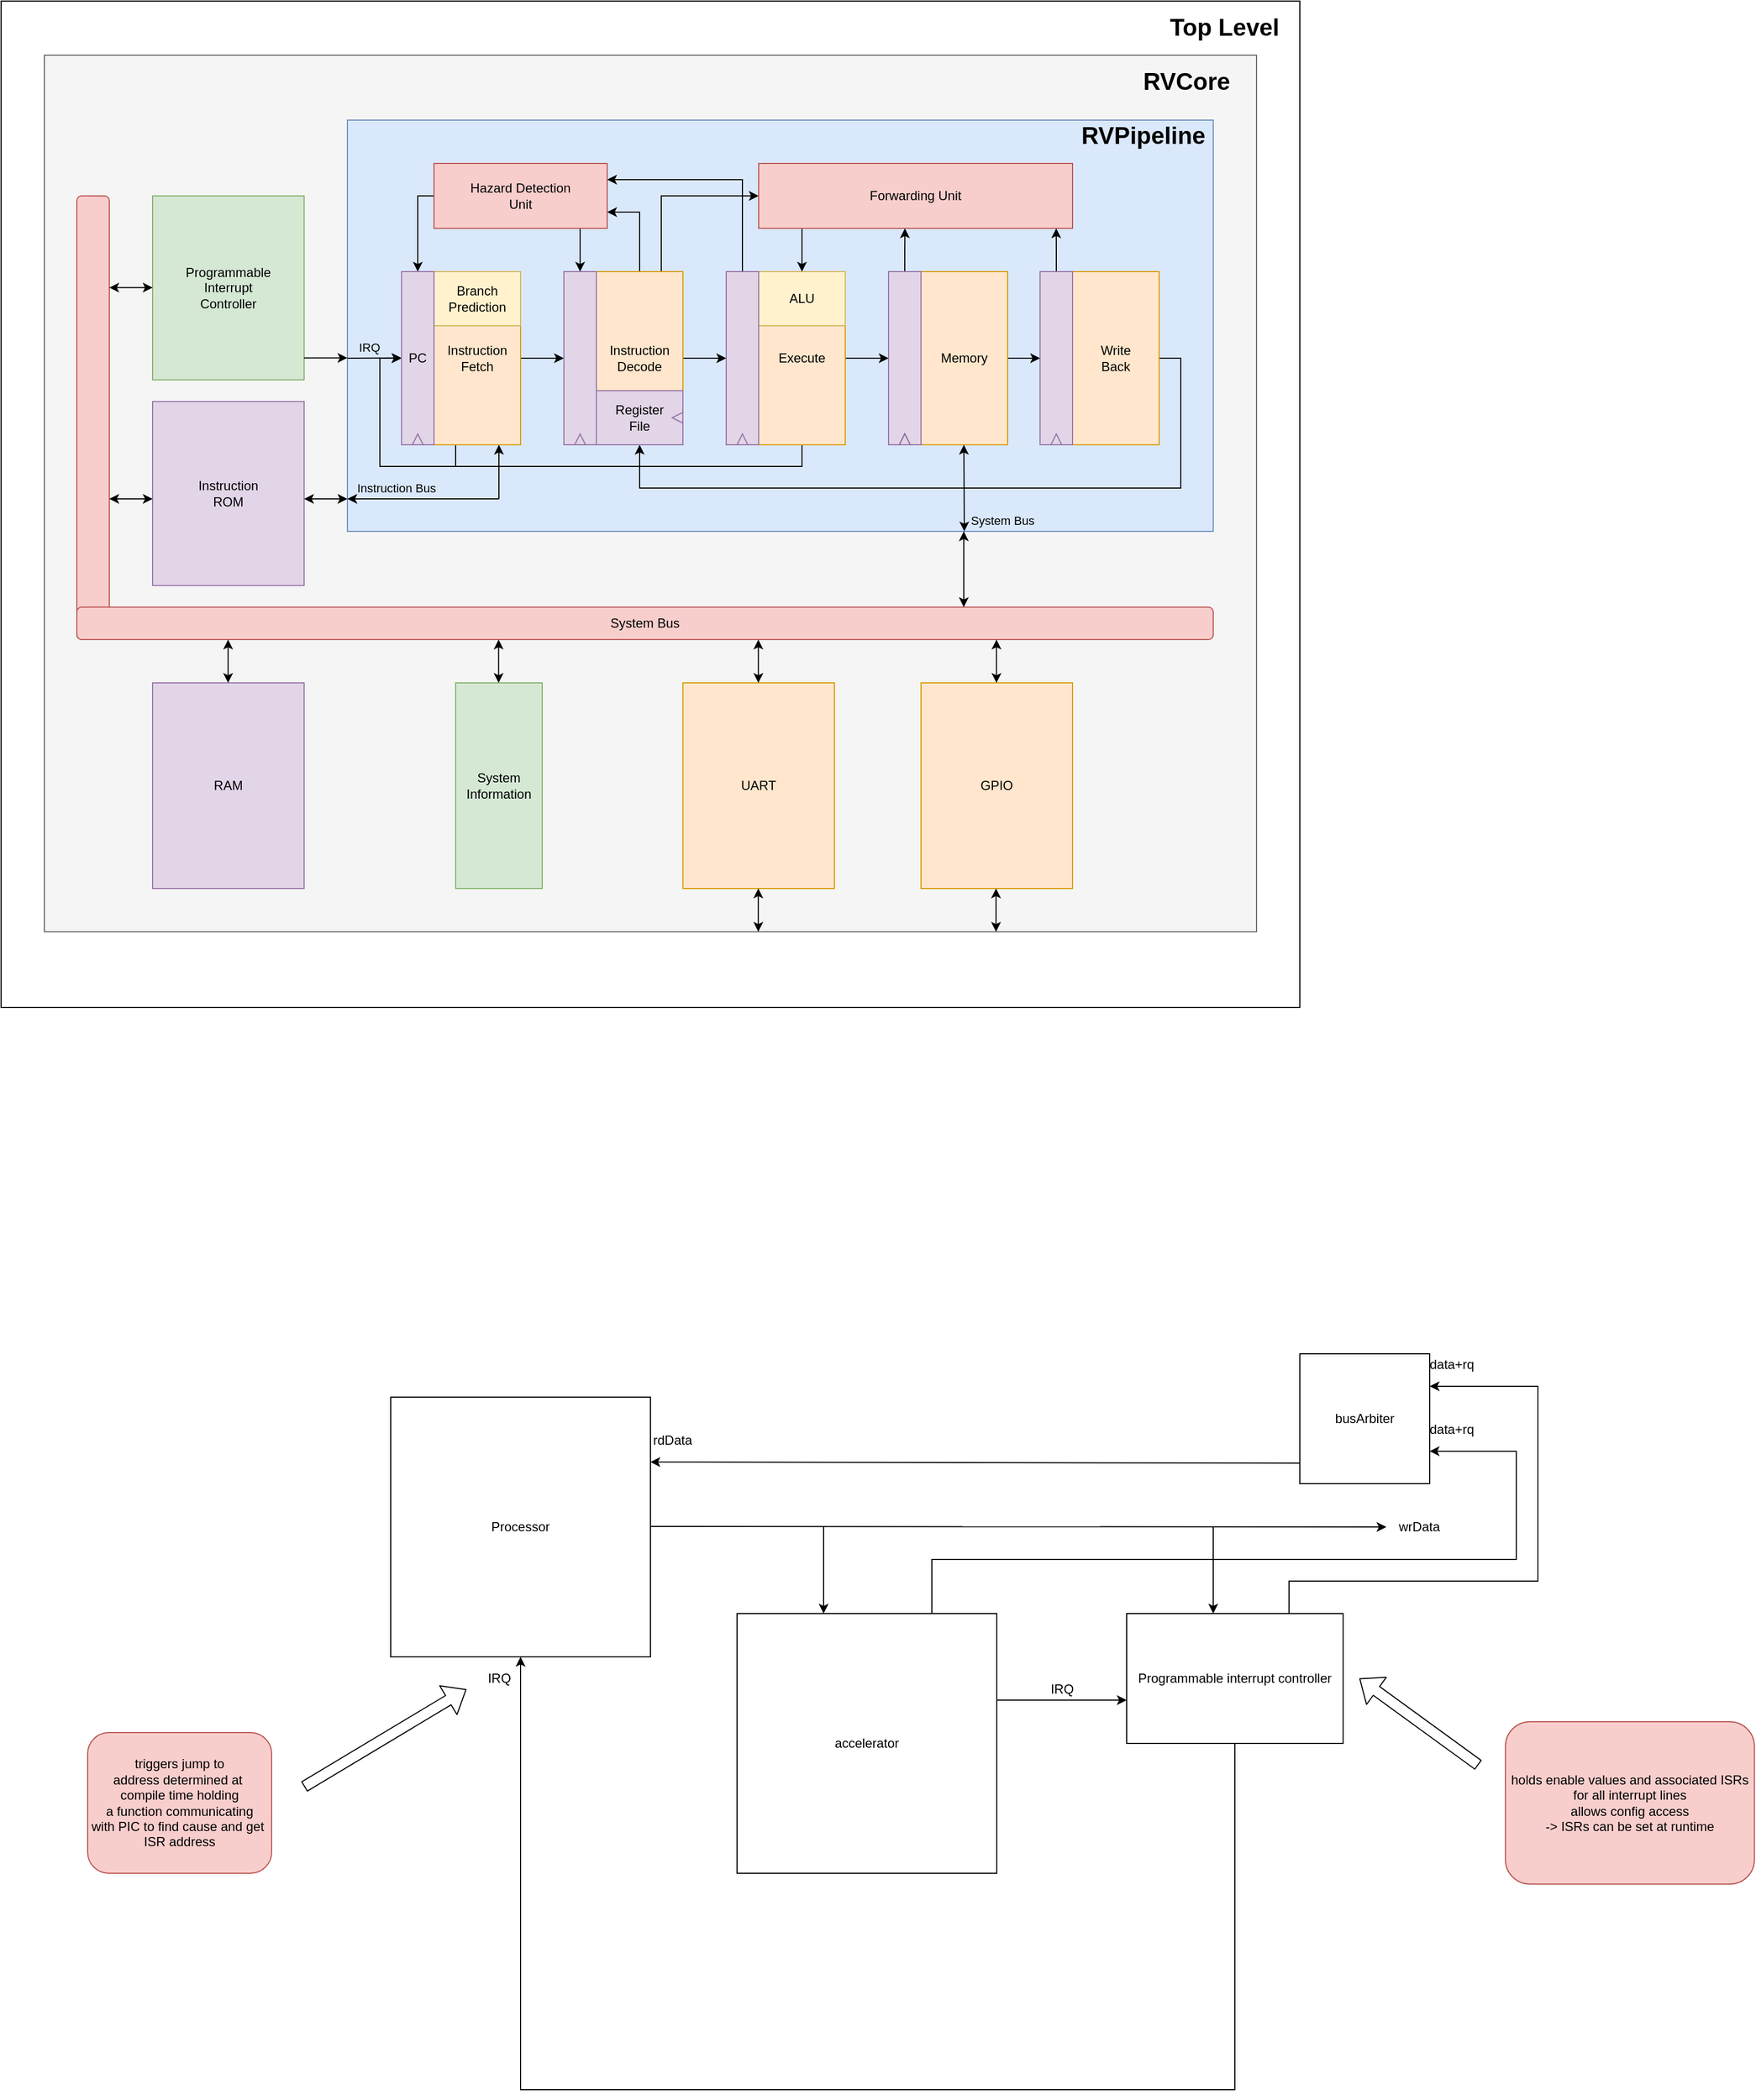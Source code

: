 <mxfile version="14.4.2" type="device"><diagram id="AuettWWO7xxf1hah0vhw" name="Page-1"><mxGraphModel dx="3792" dy="2276" grid="1" gridSize="10" guides="1" tooltips="1" connect="1" arrows="1" fold="1" page="1" pageScale="1" pageWidth="850" pageHeight="1100" math="0" shadow="0"><root><mxCell id="0"/><mxCell id="1" parent="0"/><mxCell id="Ws_V9kZGMgfKLOU-RoWJ-25" value="" style="rounded=0;whiteSpace=wrap;html=1;" vertex="1" parent="1"><mxGeometry x="-360" y="-970" width="1200" height="930" as="geometry"/></mxCell><mxCell id="Ws_V9kZGMgfKLOU-RoWJ-23" value="" style="rounded=0;whiteSpace=wrap;html=1;fillColor=#f5f5f5;strokeColor=#666666;fontColor=#333333;" vertex="1" parent="1"><mxGeometry x="-320" y="-920" width="1120" height="810" as="geometry"/></mxCell><mxCell id="d-sc0Rdw2SUb3iMjITWR-58" value="" style="rounded=0;whiteSpace=wrap;html=1;fillColor=#dae8fc;strokeColor=#6c8ebf;" parent="1" vertex="1"><mxGeometry x="-40" y="-860" width="800" height="380" as="geometry"/></mxCell><mxCell id="GqUSf6r4JUw9QJbbuZxP-1" value="Processor" style="rounded=0;whiteSpace=wrap;html=1;" parent="1" vertex="1"><mxGeometry y="320" width="240" height="240" as="geometry"/></mxCell><mxCell id="GqUSf6r4JUw9QJbbuZxP-2" value="" style="endArrow=classic;html=1;" parent="1" edge="1"><mxGeometry width="50" height="50" relative="1" as="geometry"><mxPoint x="240" y="439.5" as="sourcePoint"/><mxPoint x="920" y="440" as="targetPoint"/></mxGeometry></mxCell><mxCell id="GqUSf6r4JUw9QJbbuZxP-17" style="edgeStyle=orthogonalEdgeStyle;rounded=0;orthogonalLoop=1;jettySize=auto;html=1;exitX=0.75;exitY=0;exitDx=0;exitDy=0;entryX=1;entryY=0.75;entryDx=0;entryDy=0;" parent="1" source="GqUSf6r4JUw9QJbbuZxP-3" target="GqUSf6r4JUw9QJbbuZxP-6" edge="1"><mxGeometry relative="1" as="geometry"><Array as="points"><mxPoint x="500" y="470"/><mxPoint x="1040" y="470"/><mxPoint x="1040" y="370"/></Array></mxGeometry></mxCell><mxCell id="GqUSf6r4JUw9QJbbuZxP-3" value="accelerator" style="rounded=0;whiteSpace=wrap;html=1;" parent="1" vertex="1"><mxGeometry x="320" y="520" width="240" height="240" as="geometry"/></mxCell><mxCell id="GqUSf6r4JUw9QJbbuZxP-4" value="" style="endArrow=classic;html=1;" parent="1" edge="1"><mxGeometry width="50" height="50" relative="1" as="geometry"><mxPoint x="400" y="440" as="sourcePoint"/><mxPoint x="400" y="520" as="targetPoint"/></mxGeometry></mxCell><mxCell id="GqUSf6r4JUw9QJbbuZxP-5" value="wrData" style="text;html=1;align=center;verticalAlign=middle;resizable=0;points=[];autosize=1;" parent="1" vertex="1"><mxGeometry x="925" y="430" width="50" height="20" as="geometry"/></mxCell><mxCell id="GqUSf6r4JUw9QJbbuZxP-6" value="busArbiter" style="rounded=0;whiteSpace=wrap;html=1;" parent="1" vertex="1"><mxGeometry x="840" y="280" width="120" height="120" as="geometry"/></mxCell><mxCell id="GqUSf6r4JUw9QJbbuZxP-7" value="" style="endArrow=classic;html=1;" parent="1" edge="1"><mxGeometry width="50" height="50" relative="1" as="geometry"><mxPoint x="840" y="381" as="sourcePoint"/><mxPoint x="240" y="380" as="targetPoint"/></mxGeometry></mxCell><mxCell id="GqUSf6r4JUw9QJbbuZxP-8" value="rdData" style="text;html=1;align=center;verticalAlign=middle;resizable=0;points=[];autosize=1;" parent="1" vertex="1"><mxGeometry x="235" y="350" width="50" height="20" as="geometry"/></mxCell><mxCell id="GqUSf6r4JUw9QJbbuZxP-14" style="edgeStyle=orthogonalEdgeStyle;rounded=0;orthogonalLoop=1;jettySize=auto;html=1;exitX=0.5;exitY=1;exitDx=0;exitDy=0;entryX=0.5;entryY=1;entryDx=0;entryDy=0;" parent="1" source="GqUSf6r4JUw9QJbbuZxP-9" target="GqUSf6r4JUw9QJbbuZxP-1" edge="1"><mxGeometry relative="1" as="geometry"><Array as="points"><mxPoint x="780" y="960"/><mxPoint x="120" y="960"/></Array></mxGeometry></mxCell><mxCell id="GqUSf6r4JUw9QJbbuZxP-18" style="edgeStyle=orthogonalEdgeStyle;rounded=0;orthogonalLoop=1;jettySize=auto;html=1;exitX=0.75;exitY=0;exitDx=0;exitDy=0;entryX=1;entryY=0.25;entryDx=0;entryDy=0;" parent="1" source="GqUSf6r4JUw9QJbbuZxP-9" target="GqUSf6r4JUw9QJbbuZxP-6" edge="1"><mxGeometry relative="1" as="geometry"><Array as="points"><mxPoint x="830" y="490"/><mxPoint x="1060" y="490"/><mxPoint x="1060" y="310"/></Array></mxGeometry></mxCell><mxCell id="GqUSf6r4JUw9QJbbuZxP-9" value="Programmable interrupt controller" style="rounded=0;whiteSpace=wrap;html=1;" parent="1" vertex="1"><mxGeometry x="680" y="520" width="200" height="120" as="geometry"/></mxCell><mxCell id="GqUSf6r4JUw9QJbbuZxP-10" value="" style="endArrow=classic;html=1;" parent="1" edge="1"><mxGeometry width="50" height="50" relative="1" as="geometry"><mxPoint x="760" y="440" as="sourcePoint"/><mxPoint x="760" y="520" as="targetPoint"/></mxGeometry></mxCell><mxCell id="GqUSf6r4JUw9QJbbuZxP-11" value="" style="endArrow=classic;html=1;" parent="1" edge="1"><mxGeometry width="50" height="50" relative="1" as="geometry"><mxPoint x="560" y="600" as="sourcePoint"/><mxPoint x="680" y="600" as="targetPoint"/></mxGeometry></mxCell><mxCell id="GqUSf6r4JUw9QJbbuZxP-12" value="IRQ" style="text;html=1;align=center;verticalAlign=middle;resizable=0;points=[];autosize=1;" parent="1" vertex="1"><mxGeometry x="600" y="580" width="40" height="20" as="geometry"/></mxCell><mxCell id="GqUSf6r4JUw9QJbbuZxP-15" value="IRQ" style="text;html=1;align=center;verticalAlign=middle;resizable=0;points=[];autosize=1;" parent="1" vertex="1"><mxGeometry x="80" y="570" width="40" height="20" as="geometry"/></mxCell><mxCell id="GqUSf6r4JUw9QJbbuZxP-19" value="data+rq" style="text;html=1;align=center;verticalAlign=middle;resizable=0;points=[];autosize=1;" parent="1" vertex="1"><mxGeometry x="950" y="280" width="60" height="20" as="geometry"/></mxCell><mxCell id="GqUSf6r4JUw9QJbbuZxP-20" value="data+rq" style="text;html=1;align=center;verticalAlign=middle;resizable=0;points=[];autosize=1;" parent="1" vertex="1"><mxGeometry x="950" y="340" width="60" height="20" as="geometry"/></mxCell><mxCell id="GqUSf6r4JUw9QJbbuZxP-22" value="triggers jump to&lt;br&gt;address determined at&amp;nbsp;&lt;br&gt;compile time holding&lt;br&gt;a function communicating&lt;br&gt;with PIC to find cause and get&amp;nbsp;&lt;br&gt;ISR address" style="rounded=1;whiteSpace=wrap;html=1;fillColor=#f8cecc;strokeColor=#b85450;" parent="1" vertex="1"><mxGeometry x="-280" y="630" width="170" height="130" as="geometry"/></mxCell><mxCell id="GqUSf6r4JUw9QJbbuZxP-23" value="" style="shape=flexArrow;endArrow=classic;html=1;" parent="1" edge="1"><mxGeometry width="50" height="50" relative="1" as="geometry"><mxPoint x="-80" y="680" as="sourcePoint"/><mxPoint x="70" y="590" as="targetPoint"/></mxGeometry></mxCell><mxCell id="GqUSf6r4JUw9QJbbuZxP-24" value="holds enable values and associated ISRs for all interrupt lines&lt;br&gt;allows config access&lt;br&gt;-&amp;gt; ISRs can be set at runtime" style="rounded=1;whiteSpace=wrap;html=1;fillColor=#f8cecc;strokeColor=#b85450;" parent="1" vertex="1"><mxGeometry x="1030" y="620" width="230" height="150" as="geometry"/></mxCell><mxCell id="GqUSf6r4JUw9QJbbuZxP-25" value="" style="shape=flexArrow;endArrow=classic;html=1;" parent="1" edge="1"><mxGeometry width="50" height="50" relative="1" as="geometry"><mxPoint x="1005" y="660" as="sourcePoint"/><mxPoint x="895" y="580" as="targetPoint"/></mxGeometry></mxCell><mxCell id="d-sc0Rdw2SUb3iMjITWR-28" style="edgeStyle=orthogonalEdgeStyle;rounded=0;orthogonalLoop=1;jettySize=auto;html=1;exitX=1;exitY=0.5;exitDx=0;exitDy=0;entryX=0;entryY=0.5;entryDx=0;entryDy=0;" parent="1" source="d-sc0Rdw2SUb3iMjITWR-1" target="d-sc0Rdw2SUb3iMjITWR-22" edge="1"><mxGeometry relative="1" as="geometry"/></mxCell><mxCell id="d-sc0Rdw2SUb3iMjITWR-56" style="edgeStyle=orthogonalEdgeStyle;rounded=0;orthogonalLoop=1;jettySize=auto;html=1;exitX=0.25;exitY=1;exitDx=0;exitDy=0;entryX=0;entryY=0.5;entryDx=0;entryDy=0;" parent="1" source="d-sc0Rdw2SUb3iMjITWR-1" target="d-sc0Rdw2SUb3iMjITWR-2" edge="1"><mxGeometry relative="1" as="geometry"><Array as="points"><mxPoint x="60" y="-540"/><mxPoint x="-10" y="-540"/><mxPoint x="-10" y="-640"/></Array></mxGeometry></mxCell><mxCell id="d-sc0Rdw2SUb3iMjITWR-1" value="Instruction&lt;br&gt;Fetch" style="rounded=0;whiteSpace=wrap;html=1;fillColor=#ffe6cc;strokeColor=#d79b00;" parent="1" vertex="1"><mxGeometry x="40" y="-720" width="80" height="160" as="geometry"/></mxCell><mxCell id="d-sc0Rdw2SUb3iMjITWR-27" style="edgeStyle=orthogonalEdgeStyle;rounded=0;orthogonalLoop=1;jettySize=auto;html=1;exitX=1;exitY=0.5;exitDx=0;exitDy=0;entryX=0;entryY=0.5;entryDx=0;entryDy=0;" parent="1" source="d-sc0Rdw2SUb3iMjITWR-4" target="d-sc0Rdw2SUb3iMjITWR-24" edge="1"><mxGeometry relative="1" as="geometry"/></mxCell><mxCell id="d-sc0Rdw2SUb3iMjITWR-48" style="edgeStyle=orthogonalEdgeStyle;rounded=0;orthogonalLoop=1;jettySize=auto;html=1;exitX=0.75;exitY=0;exitDx=0;exitDy=0;entryX=0;entryY=0.5;entryDx=0;entryDy=0;" parent="1" source="d-sc0Rdw2SUb3iMjITWR-4" target="d-sc0Rdw2SUb3iMjITWR-43" edge="1"><mxGeometry relative="1" as="geometry"><Array as="points"><mxPoint x="250" y="-790"/></Array></mxGeometry></mxCell><mxCell id="d-sc0Rdw2SUb3iMjITWR-54" style="edgeStyle=orthogonalEdgeStyle;rounded=0;orthogonalLoop=1;jettySize=auto;html=1;exitX=0.5;exitY=0;exitDx=0;exitDy=0;entryX=1;entryY=0.75;entryDx=0;entryDy=0;" parent="1" source="d-sc0Rdw2SUb3iMjITWR-4" target="d-sc0Rdw2SUb3iMjITWR-49" edge="1"><mxGeometry relative="1" as="geometry"/></mxCell><mxCell id="d-sc0Rdw2SUb3iMjITWR-4" value="Instruction&lt;br&gt;Decode" style="rounded=0;whiteSpace=wrap;html=1;fillColor=#ffe6cc;strokeColor=#d79b00;" parent="1" vertex="1"><mxGeometry x="190" y="-720" width="80" height="160" as="geometry"/></mxCell><mxCell id="d-sc0Rdw2SUb3iMjITWR-32" style="edgeStyle=orthogonalEdgeStyle;rounded=0;orthogonalLoop=1;jettySize=auto;html=1;exitX=1;exitY=0.5;exitDx=0;exitDy=0;entryX=0;entryY=0.5;entryDx=0;entryDy=0;" parent="1" source="d-sc0Rdw2SUb3iMjITWR-8" target="d-sc0Rdw2SUb3iMjITWR-29" edge="1"><mxGeometry relative="1" as="geometry"/></mxCell><mxCell id="d-sc0Rdw2SUb3iMjITWR-55" style="edgeStyle=orthogonalEdgeStyle;rounded=0;orthogonalLoop=1;jettySize=auto;html=1;exitX=0.5;exitY=1;exitDx=0;exitDy=0;entryX=0;entryY=0.5;entryDx=0;entryDy=0;" parent="1" source="d-sc0Rdw2SUb3iMjITWR-8" target="d-sc0Rdw2SUb3iMjITWR-2" edge="1"><mxGeometry relative="1" as="geometry"><Array as="points"><mxPoint x="380" y="-540"/><mxPoint x="-10" y="-540"/><mxPoint x="-10" y="-640"/></Array></mxGeometry></mxCell><mxCell id="d-sc0Rdw2SUb3iMjITWR-8" value="Execute" style="rounded=0;whiteSpace=wrap;html=1;fillColor=#ffe6cc;strokeColor=#d79b00;" parent="1" vertex="1"><mxGeometry x="340" y="-720" width="80" height="160" as="geometry"/></mxCell><mxCell id="d-sc0Rdw2SUb3iMjITWR-35" style="edgeStyle=orthogonalEdgeStyle;rounded=0;orthogonalLoop=1;jettySize=auto;html=1;exitX=1;exitY=0.5;exitDx=0;exitDy=0;" parent="1" source="d-sc0Rdw2SUb3iMjITWR-12" target="d-sc0Rdw2SUb3iMjITWR-33" edge="1"><mxGeometry relative="1" as="geometry"/></mxCell><mxCell id="d-sc0Rdw2SUb3iMjITWR-12" value="Memory" style="rounded=0;whiteSpace=wrap;html=1;fillColor=#ffe6cc;strokeColor=#d79b00;" parent="1" vertex="1"><mxGeometry x="490" y="-720" width="80" height="160" as="geometry"/></mxCell><mxCell id="d-sc0Rdw2SUb3iMjITWR-36" style="edgeStyle=orthogonalEdgeStyle;rounded=0;orthogonalLoop=1;jettySize=auto;html=1;exitX=1;exitY=0.5;exitDx=0;exitDy=0;entryX=0.5;entryY=1;entryDx=0;entryDy=0;" parent="1" source="d-sc0Rdw2SUb3iMjITWR-16" target="d-sc0Rdw2SUb3iMjITWR-38" edge="1"><mxGeometry relative="1" as="geometry"><Array as="points"><mxPoint x="730" y="-640"/><mxPoint x="730" y="-520"/><mxPoint x="230" y="-520"/></Array></mxGeometry></mxCell><mxCell id="d-sc0Rdw2SUb3iMjITWR-16" value="Write&lt;br&gt;Back" style="rounded=0;whiteSpace=wrap;html=1;fillColor=#ffe6cc;strokeColor=#d79b00;" parent="1" vertex="1"><mxGeometry x="630" y="-720" width="80" height="160" as="geometry"/></mxCell><mxCell id="d-sc0Rdw2SUb3iMjITWR-22" value="" style="rounded=0;whiteSpace=wrap;html=1;fillColor=#e1d5e7;strokeColor=#9673a6;" parent="1" vertex="1"><mxGeometry x="160" y="-720" width="30" height="160" as="geometry"/></mxCell><mxCell id="d-sc0Rdw2SUb3iMjITWR-23" value="" style="triangle;whiteSpace=wrap;html=1;rotation=-90;fillColor=#e1d5e7;strokeColor=#9673a6;" parent="1" vertex="1"><mxGeometry x="170" y="-570" width="10" height="10" as="geometry"/></mxCell><mxCell id="d-sc0Rdw2SUb3iMjITWR-50" style="edgeStyle=orthogonalEdgeStyle;rounded=0;orthogonalLoop=1;jettySize=auto;html=1;exitX=0.5;exitY=0;exitDx=0;exitDy=0;entryX=1;entryY=0.25;entryDx=0;entryDy=0;" parent="1" source="d-sc0Rdw2SUb3iMjITWR-24" target="d-sc0Rdw2SUb3iMjITWR-49" edge="1"><mxGeometry relative="1" as="geometry"/></mxCell><mxCell id="d-sc0Rdw2SUb3iMjITWR-46" style="edgeStyle=orthogonalEdgeStyle;rounded=0;orthogonalLoop=1;jettySize=auto;html=1;exitX=0.5;exitY=0;exitDx=0;exitDy=0;entryX=0.466;entryY=1;entryDx=0;entryDy=0;entryPerimeter=0;" parent="1" source="d-sc0Rdw2SUb3iMjITWR-29" target="d-sc0Rdw2SUb3iMjITWR-43" edge="1"><mxGeometry relative="1" as="geometry"/></mxCell><mxCell id="d-sc0Rdw2SUb3iMjITWR-29" value="" style="rounded=0;whiteSpace=wrap;html=1;fillColor=#e1d5e7;strokeColor=#9673a6;" parent="1" vertex="1"><mxGeometry x="460" y="-720" width="30" height="160" as="geometry"/></mxCell><mxCell id="d-sc0Rdw2SUb3iMjITWR-30" value="" style="triangle;whiteSpace=wrap;html=1;rotation=-90;" parent="1" vertex="1"><mxGeometry x="470" y="-570" width="10" height="10" as="geometry"/></mxCell><mxCell id="d-sc0Rdw2SUb3iMjITWR-45" style="edgeStyle=orthogonalEdgeStyle;rounded=0;orthogonalLoop=1;jettySize=auto;html=1;exitX=0.5;exitY=0;exitDx=0;exitDy=0;entryX=0.948;entryY=1;entryDx=0;entryDy=0;entryPerimeter=0;" parent="1" source="d-sc0Rdw2SUb3iMjITWR-33" target="d-sc0Rdw2SUb3iMjITWR-43" edge="1"><mxGeometry relative="1" as="geometry"/></mxCell><mxCell id="d-sc0Rdw2SUb3iMjITWR-33" value="" style="rounded=0;whiteSpace=wrap;html=1;fillColor=#e1d5e7;strokeColor=#9673a6;" parent="1" vertex="1"><mxGeometry x="600" y="-720" width="30" height="160" as="geometry"/></mxCell><mxCell id="d-sc0Rdw2SUb3iMjITWR-34" value="" style="triangle;whiteSpace=wrap;html=1;rotation=-90;fillColor=#e1d5e7;strokeColor=#9673a6;" parent="1" vertex="1"><mxGeometry x="610" y="-570" width="10" height="10" as="geometry"/></mxCell><mxCell id="d-sc0Rdw2SUb3iMjITWR-37" value="Branch&lt;br&gt;Prediction" style="rounded=0;whiteSpace=wrap;html=1;fillColor=#fff2cc;strokeColor=#d6b656;" parent="1" vertex="1"><mxGeometry x="40" y="-720" width="80" height="50" as="geometry"/></mxCell><mxCell id="d-sc0Rdw2SUb3iMjITWR-38" value="Register&lt;br&gt;File" style="rounded=0;whiteSpace=wrap;html=1;fillColor=#e1d5e7;strokeColor=#9673a6;" parent="1" vertex="1"><mxGeometry x="190" y="-610" width="80" height="50" as="geometry"/></mxCell><mxCell id="d-sc0Rdw2SUb3iMjITWR-39" value="" style="triangle;whiteSpace=wrap;html=1;rotation=-180;fillColor=#e1d5e7;strokeColor=#9673a6;" parent="1" vertex="1"><mxGeometry x="260" y="-590" width="10" height="10" as="geometry"/></mxCell><mxCell id="d-sc0Rdw2SUb3iMjITWR-40" value="ALU" style="rounded=0;whiteSpace=wrap;html=1;fillColor=#fff2cc;strokeColor=#d6b656;" parent="1" vertex="1"><mxGeometry x="340" y="-720" width="80" height="50" as="geometry"/></mxCell><mxCell id="d-sc0Rdw2SUb3iMjITWR-42" value="" style="triangle;whiteSpace=wrap;html=1;rotation=-90;fillColor=#e1d5e7;strokeColor=#9673a6;" parent="1" vertex="1"><mxGeometry x="470" y="-570" width="10" height="10" as="geometry"/></mxCell><mxCell id="d-sc0Rdw2SUb3iMjITWR-47" style="edgeStyle=orthogonalEdgeStyle;rounded=0;orthogonalLoop=1;jettySize=auto;html=1;exitX=0.25;exitY=1;exitDx=0;exitDy=0;entryX=0.5;entryY=0;entryDx=0;entryDy=0;" parent="1" source="d-sc0Rdw2SUb3iMjITWR-43" target="d-sc0Rdw2SUb3iMjITWR-40" edge="1"><mxGeometry relative="1" as="geometry"><Array as="points"><mxPoint x="380" y="-760"/></Array></mxGeometry></mxCell><mxCell id="d-sc0Rdw2SUb3iMjITWR-43" value="Forwarding Unit" style="rounded=0;whiteSpace=wrap;html=1;fillColor=#f8cecc;strokeColor=#b85450;" parent="1" vertex="1"><mxGeometry x="340" y="-820" width="290" height="60" as="geometry"/></mxCell><mxCell id="d-sc0Rdw2SUb3iMjITWR-52" style="edgeStyle=orthogonalEdgeStyle;rounded=0;orthogonalLoop=1;jettySize=auto;html=1;exitX=0;exitY=0.5;exitDx=0;exitDy=0;entryX=0.5;entryY=0;entryDx=0;entryDy=0;" parent="1" source="d-sc0Rdw2SUb3iMjITWR-49" target="d-sc0Rdw2SUb3iMjITWR-2" edge="1"><mxGeometry relative="1" as="geometry"><Array as="points"><mxPoint x="25" y="-790"/></Array></mxGeometry></mxCell><mxCell id="d-sc0Rdw2SUb3iMjITWR-53" style="edgeStyle=orthogonalEdgeStyle;rounded=0;orthogonalLoop=1;jettySize=auto;html=1;exitX=0.75;exitY=1;exitDx=0;exitDy=0;entryX=0.5;entryY=0;entryDx=0;entryDy=0;" parent="1" source="d-sc0Rdw2SUb3iMjITWR-49" target="d-sc0Rdw2SUb3iMjITWR-22" edge="1"><mxGeometry relative="1" as="geometry"><Array as="points"><mxPoint x="175" y="-760"/></Array></mxGeometry></mxCell><mxCell id="d-sc0Rdw2SUb3iMjITWR-49" value="Hazard Detection&lt;br&gt;Unit" style="rounded=0;whiteSpace=wrap;html=1;fillColor=#f8cecc;strokeColor=#b85450;" parent="1" vertex="1"><mxGeometry x="40" y="-820" width="160" height="60" as="geometry"/></mxCell><mxCell id="d-sc0Rdw2SUb3iMjITWR-57" value="" style="endArrow=classic;startArrow=classic;html=1;" parent="1" edge="1"><mxGeometry width="50" height="50" relative="1" as="geometry"><mxPoint x="530" y="-480" as="sourcePoint"/><mxPoint x="529.58" y="-560" as="targetPoint"/></mxGeometry></mxCell><mxCell id="d-sc0Rdw2SUb3iMjITWR-59" value="RVPipeline" style="text;html=1;align=center;verticalAlign=middle;resizable=0;points=[];autosize=1;fontStyle=1;fontSize=22;" parent="1" vertex="1"><mxGeometry x="630" y="-860" width="130" height="30" as="geometry"/></mxCell><mxCell id="d-sc0Rdw2SUb3iMjITWR-60" value="" style="endArrow=classic;html=1;fontSize=22;" parent="1" edge="1"><mxGeometry width="50" height="50" relative="1" as="geometry"><mxPoint x="-40" y="-640" as="sourcePoint"/><mxPoint x="10" y="-640.24" as="targetPoint"/></mxGeometry></mxCell><mxCell id="d-sc0Rdw2SUb3iMjITWR-61" value="&lt;font style=&quot;font-size: 11px&quot;&gt;Instruction Bus&lt;/font&gt;" style="text;html=1;align=center;verticalAlign=middle;resizable=0;points=[];autosize=1;fontSize=11;" parent="1" vertex="1"><mxGeometry x="-40" y="-530" width="90" height="20" as="geometry"/></mxCell><mxCell id="d-sc0Rdw2SUb3iMjITWR-62" value="&lt;font style=&quot;font-size: 11px&quot;&gt;System Bus&lt;/font&gt;" style="text;html=1;align=center;verticalAlign=middle;resizable=0;points=[];autosize=1;fontSize=11;" parent="1" vertex="1"><mxGeometry x="530" y="-500" width="70" height="20" as="geometry"/></mxCell><mxCell id="d-sc0Rdw2SUb3iMjITWR-63" value="&lt;font style=&quot;font-size: 11px;&quot;&gt;IRQ&lt;/font&gt;" style="text;html=1;align=center;verticalAlign=middle;resizable=0;points=[];autosize=1;fontSize=11;" parent="1" vertex="1"><mxGeometry x="-40" y="-660" width="40" height="20" as="geometry"/></mxCell><mxCell id="Ws_V9kZGMgfKLOU-RoWJ-2" value="" style="endArrow=classic;startArrow=classic;html=1;" edge="1" parent="1"><mxGeometry width="50" height="50" relative="1" as="geometry"><mxPoint x="-80" y="-510" as="sourcePoint"/><mxPoint x="-40" y="-510" as="targetPoint"/></mxGeometry></mxCell><mxCell id="Ws_V9kZGMgfKLOU-RoWJ-3" value="Programmable&lt;br&gt;Interrupt&lt;br&gt;Controller" style="rounded=0;whiteSpace=wrap;html=1;fillColor=#d5e8d4;strokeColor=#82b366;" vertex="1" parent="1"><mxGeometry x="-220" y="-790" width="140" height="170" as="geometry"/></mxCell><mxCell id="Ws_V9kZGMgfKLOU-RoWJ-4" value="" style="endArrow=classic;html=1;" edge="1" parent="1"><mxGeometry width="50" height="50" relative="1" as="geometry"><mxPoint x="-80" y="-640.28" as="sourcePoint"/><mxPoint x="-40" y="-640.28" as="targetPoint"/></mxGeometry></mxCell><mxCell id="Ws_V9kZGMgfKLOU-RoWJ-5" value="Instruction&lt;br&gt;ROM" style="rounded=0;whiteSpace=wrap;html=1;fillColor=#e1d5e7;strokeColor=#9673a6;" vertex="1" parent="1"><mxGeometry x="-220" y="-600" width="140" height="170" as="geometry"/></mxCell><mxCell id="Ws_V9kZGMgfKLOU-RoWJ-6" value="" style="endArrow=classic;html=1;" edge="1" parent="1"><mxGeometry width="50" height="50" relative="1" as="geometry"><mxPoint x="100" y="-510" as="sourcePoint"/><mxPoint x="100" y="-560" as="targetPoint"/></mxGeometry></mxCell><mxCell id="Ws_V9kZGMgfKLOU-RoWJ-7" value="" style="endArrow=classic;html=1;" edge="1" parent="1"><mxGeometry width="50" height="50" relative="1" as="geometry"><mxPoint x="100" y="-510" as="sourcePoint"/><mxPoint x="-40" y="-510" as="targetPoint"/></mxGeometry></mxCell><mxCell id="Ws_V9kZGMgfKLOU-RoWJ-9" value="" style="rounded=1;whiteSpace=wrap;html=1;fillColor=#f8cecc;strokeColor=#b85450;" vertex="1" parent="1"><mxGeometry x="-290" y="-790" width="30" height="410" as="geometry"/></mxCell><mxCell id="Ws_V9kZGMgfKLOU-RoWJ-1" value="System Bus" style="rounded=1;whiteSpace=wrap;html=1;fillColor=#f8cecc;strokeColor=#b85450;" vertex="1" parent="1"><mxGeometry x="-290" y="-410" width="1050" height="30" as="geometry"/></mxCell><mxCell id="Ws_V9kZGMgfKLOU-RoWJ-10" value="" style="endArrow=classic;startArrow=classic;html=1;" edge="1" parent="1"><mxGeometry width="50" height="50" relative="1" as="geometry"><mxPoint x="-260" y="-510" as="sourcePoint"/><mxPoint x="-220" y="-510" as="targetPoint"/></mxGeometry></mxCell><mxCell id="Ws_V9kZGMgfKLOU-RoWJ-11" value="" style="endArrow=classic;startArrow=classic;html=1;" edge="1" parent="1"><mxGeometry width="50" height="50" relative="1" as="geometry"><mxPoint x="-260" y="-705.24" as="sourcePoint"/><mxPoint x="-220" y="-705.24" as="targetPoint"/></mxGeometry></mxCell><mxCell id="Ws_V9kZGMgfKLOU-RoWJ-12" value="" style="endArrow=classic;startArrow=classic;html=1;" edge="1" parent="1"><mxGeometry width="50" height="50" relative="1" as="geometry"><mxPoint x="529.52" y="-410" as="sourcePoint"/><mxPoint x="529.52" y="-480" as="targetPoint"/></mxGeometry></mxCell><mxCell id="Ws_V9kZGMgfKLOU-RoWJ-13" value="RAM" style="rounded=0;whiteSpace=wrap;html=1;fillColor=#e1d5e7;strokeColor=#9673a6;" vertex="1" parent="1"><mxGeometry x="-220" y="-340" width="140" height="190" as="geometry"/></mxCell><mxCell id="Ws_V9kZGMgfKLOU-RoWJ-14" value="" style="endArrow=classic;startArrow=classic;html=1;" edge="1" parent="1"><mxGeometry width="50" height="50" relative="1" as="geometry"><mxPoint x="-150.24" y="-340" as="sourcePoint"/><mxPoint x="-150.24" y="-380" as="targetPoint"/></mxGeometry></mxCell><mxCell id="Ws_V9kZGMgfKLOU-RoWJ-15" value="UART" style="rounded=0;whiteSpace=wrap;html=1;fillColor=#ffe6cc;strokeColor=#d79b00;" vertex="1" parent="1"><mxGeometry x="270" y="-340" width="140" height="190" as="geometry"/></mxCell><mxCell id="Ws_V9kZGMgfKLOU-RoWJ-16" value="System&lt;br&gt;Information" style="rounded=0;whiteSpace=wrap;html=1;fillColor=#d5e8d4;strokeColor=#82b366;" vertex="1" parent="1"><mxGeometry x="60" y="-340" width="80" height="190" as="geometry"/></mxCell><mxCell id="Ws_V9kZGMgfKLOU-RoWJ-17" value="" style="endArrow=classic;startArrow=classic;html=1;" edge="1" parent="1"><mxGeometry width="50" height="50" relative="1" as="geometry"><mxPoint x="99.71" y="-340" as="sourcePoint"/><mxPoint x="99.71" y="-380" as="targetPoint"/></mxGeometry></mxCell><mxCell id="Ws_V9kZGMgfKLOU-RoWJ-18" value="" style="endArrow=classic;startArrow=classic;html=1;" edge="1" parent="1"><mxGeometry width="50" height="50" relative="1" as="geometry"><mxPoint x="339.71" y="-340" as="sourcePoint"/><mxPoint x="339.71" y="-380" as="targetPoint"/></mxGeometry></mxCell><mxCell id="Ws_V9kZGMgfKLOU-RoWJ-19" value="GPIO" style="rounded=0;whiteSpace=wrap;html=1;fillColor=#ffe6cc;strokeColor=#d79b00;" vertex="1" parent="1"><mxGeometry x="490" y="-340" width="140" height="190" as="geometry"/></mxCell><mxCell id="Ws_V9kZGMgfKLOU-RoWJ-20" value="" style="endArrow=classic;startArrow=classic;html=1;" edge="1" parent="1"><mxGeometry width="50" height="50" relative="1" as="geometry"><mxPoint x="559.71" y="-340" as="sourcePoint"/><mxPoint x="559.71" y="-380" as="targetPoint"/></mxGeometry></mxCell><mxCell id="Ws_V9kZGMgfKLOU-RoWJ-21" value="" style="endArrow=classic;startArrow=classic;html=1;" edge="1" parent="1"><mxGeometry width="50" height="50" relative="1" as="geometry"><mxPoint x="339.66" y="-110" as="sourcePoint"/><mxPoint x="339.66" y="-150" as="targetPoint"/></mxGeometry></mxCell><mxCell id="Ws_V9kZGMgfKLOU-RoWJ-22" value="" style="endArrow=classic;startArrow=classic;html=1;" edge="1" parent="1"><mxGeometry width="50" height="50" relative="1" as="geometry"><mxPoint x="559.31" y="-110" as="sourcePoint"/><mxPoint x="559.31" y="-150" as="targetPoint"/></mxGeometry></mxCell><mxCell id="Ws_V9kZGMgfKLOU-RoWJ-24" value="RVCore" style="text;html=1;align=center;verticalAlign=middle;resizable=0;points=[];autosize=1;fontStyle=1;fontSize=22;" vertex="1" parent="1"><mxGeometry x="685" y="-910" width="100" height="30" as="geometry"/></mxCell><mxCell id="d-sc0Rdw2SUb3iMjITWR-2" value="PC" style="rounded=0;whiteSpace=wrap;html=1;fillColor=#e1d5e7;strokeColor=#9673a6;" parent="1" vertex="1"><mxGeometry x="10" y="-720" width="30" height="160" as="geometry"/></mxCell><mxCell id="d-sc0Rdw2SUb3iMjITWR-3" value="" style="triangle;whiteSpace=wrap;html=1;rotation=-90;fillColor=#e1d5e7;strokeColor=#9673a6;" parent="1" vertex="1"><mxGeometry x="20" y="-570" width="10" height="10" as="geometry"/></mxCell><mxCell id="d-sc0Rdw2SUb3iMjITWR-24" value="" style="rounded=0;whiteSpace=wrap;html=1;fillColor=#e1d5e7;strokeColor=#9673a6;" parent="1" vertex="1"><mxGeometry x="310" y="-720" width="30" height="160" as="geometry"/></mxCell><mxCell id="d-sc0Rdw2SUb3iMjITWR-25" value="" style="triangle;whiteSpace=wrap;html=1;rotation=-90;fillColor=#e1d5e7;strokeColor=#9673a6;" parent="1" vertex="1"><mxGeometry x="320" y="-570" width="10" height="10" as="geometry"/></mxCell><mxCell id="Ws_V9kZGMgfKLOU-RoWJ-26" value="Top Level" style="text;html=1;align=center;verticalAlign=middle;resizable=0;points=[];autosize=1;fontStyle=1;fontSize=22;" vertex="1" parent="1"><mxGeometry x="710" y="-960" width="120" height="30" as="geometry"/></mxCell></root></mxGraphModel></diagram></mxfile>